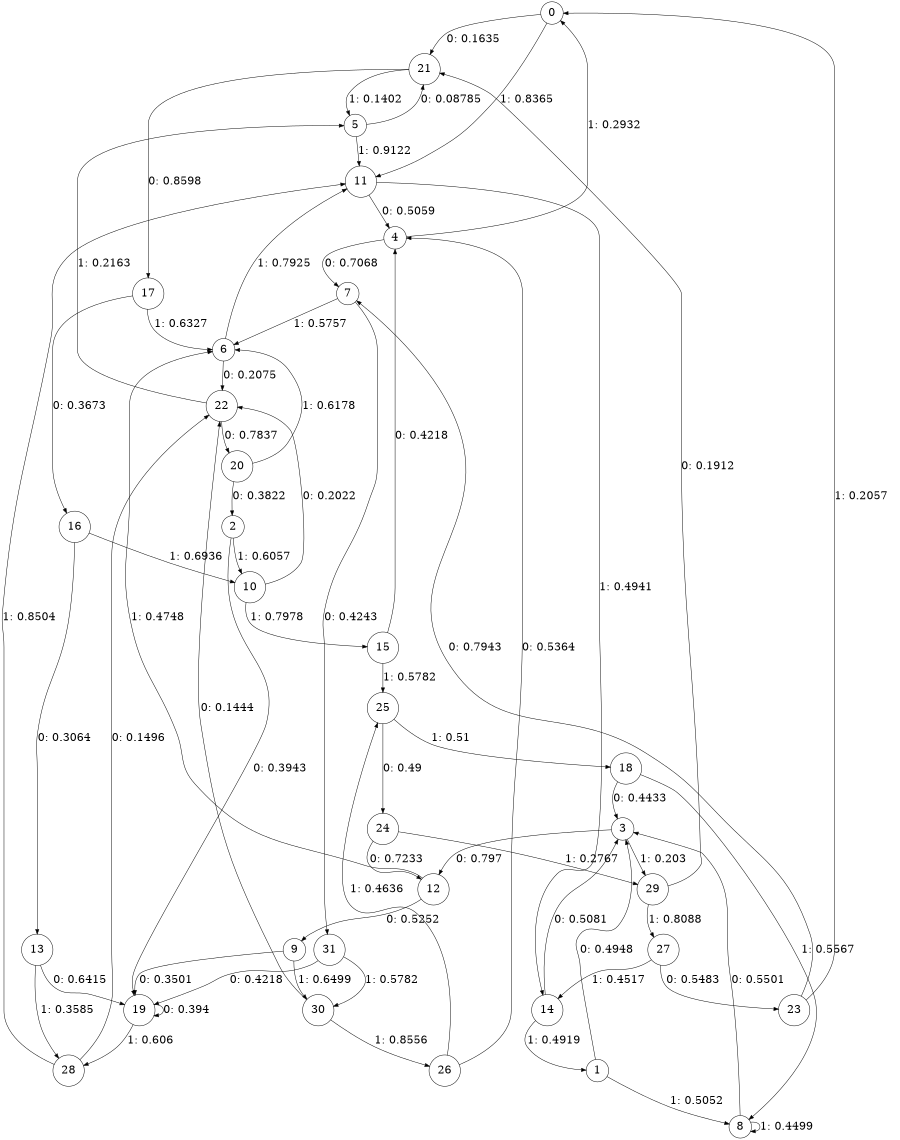 digraph "ch6faceL8" {
size = "6,8.5";
ratio = "fill";
node [shape = circle];
node [fontsize = 24];
edge [fontsize = 24];
0 -> 21 [label = "0: 0.1635   "];
0 -> 11 [label = "1: 0.8365   "];
1 -> 3 [label = "0: 0.4948   "];
1 -> 8 [label = "1: 0.5052   "];
2 -> 19 [label = "0: 0.3943   "];
2 -> 10 [label = "1: 0.6057   "];
3 -> 12 [label = "0: 0.797    "];
3 -> 29 [label = "1: 0.203    "];
4 -> 7 [label = "0: 0.7068   "];
4 -> 0 [label = "1: 0.2932   "];
5 -> 21 [label = "0: 0.08785  "];
5 -> 11 [label = "1: 0.9122   "];
6 -> 22 [label = "0: 0.2075   "];
6 -> 11 [label = "1: 0.7925   "];
7 -> 31 [label = "0: 0.4243   "];
7 -> 6 [label = "1: 0.5757   "];
8 -> 3 [label = "0: 0.5501   "];
8 -> 8 [label = "1: 0.4499   "];
9 -> 19 [label = "0: 0.3501   "];
9 -> 30 [label = "1: 0.6499   "];
10 -> 22 [label = "0: 0.2022   "];
10 -> 15 [label = "1: 0.7978   "];
11 -> 4 [label = "0: 0.5059   "];
11 -> 14 [label = "1: 0.4941   "];
12 -> 9 [label = "0: 0.5252   "];
12 -> 6 [label = "1: 0.4748   "];
13 -> 19 [label = "0: 0.6415   "];
13 -> 28 [label = "1: 0.3585   "];
14 -> 3 [label = "0: 0.5081   "];
14 -> 1 [label = "1: 0.4919   "];
15 -> 4 [label = "0: 0.4218   "];
15 -> 25 [label = "1: 0.5782   "];
16 -> 13 [label = "0: 0.3064   "];
16 -> 10 [label = "1: 0.6936   "];
17 -> 16 [label = "0: 0.3673   "];
17 -> 6 [label = "1: 0.6327   "];
18 -> 3 [label = "0: 0.4433   "];
18 -> 8 [label = "1: 0.5567   "];
19 -> 19 [label = "0: 0.394    "];
19 -> 28 [label = "1: 0.606    "];
20 -> 2 [label = "0: 0.3822   "];
20 -> 6 [label = "1: 0.6178   "];
21 -> 17 [label = "0: 0.8598   "];
21 -> 5 [label = "1: 0.1402   "];
22 -> 20 [label = "0: 0.7837   "];
22 -> 5 [label = "1: 0.2163   "];
23 -> 7 [label = "0: 0.7943   "];
23 -> 0 [label = "1: 0.2057   "];
24 -> 12 [label = "0: 0.7233   "];
24 -> 29 [label = "1: 0.2767   "];
25 -> 24 [label = "0: 0.49     "];
25 -> 18 [label = "1: 0.51     "];
26 -> 4 [label = "0: 0.5364   "];
26 -> 25 [label = "1: 0.4636   "];
27 -> 23 [label = "0: 0.5483   "];
27 -> 14 [label = "1: 0.4517   "];
28 -> 22 [label = "0: 0.1496   "];
28 -> 11 [label = "1: 0.8504   "];
29 -> 21 [label = "0: 0.1912   "];
29 -> 27 [label = "1: 0.8088   "];
30 -> 22 [label = "0: 0.1444   "];
30 -> 26 [label = "1: 0.8556   "];
31 -> 19 [label = "0: 0.4218   "];
31 -> 30 [label = "1: 0.5782   "];
}